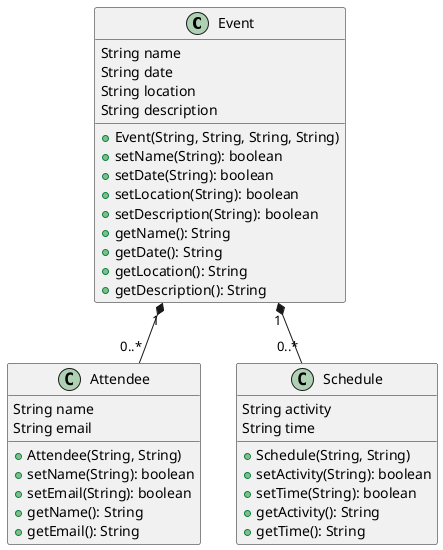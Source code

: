 @startuml
class Event {
  String name
  String date
  String location
  String description
  +Event(String, String, String, String)
  +setName(String): boolean
  +setDate(String): boolean
  +setLocation(String): boolean
  +setDescription(String): boolean
  +getName(): String
  +getDate(): String
  +getLocation(): String
  +getDescription(): String
}

class Attendee {
  String name
  String email
  +Attendee(String, String)
  +setName(String): boolean
  +setEmail(String): boolean
  +getName(): String
  +getEmail(): String
}

class Schedule {
  String activity
  String time
  +Schedule(String, String)
  +setActivity(String): boolean
  +setTime(String): boolean
  +getActivity(): String
  +getTime(): String
}

Event "1" *-- "0..*" Attendee
Event "1" *-- "0..*" Schedule
@enduml

@startuml
actor User
participant "EventPlannerGUI" as GUI
participant "UserFacade" as UF
participant "EventFacade" as EF
participant "Event" as E

User -> GUI: login(username, password)
GUI -> UF: loginUser(User)
UF --> GUI: success
GUI -> GUI: createMainFrame()
GUI -> GUI: handleCreateEvent()
GUI -> EF: createEvent(Event)
EF -> E: Event(String, String, String, String)
EF --> GUI: Event Created
GUI --> User: show success message
@enduml
@startuml
state "Event Planning" as Planning {
  [*] --> Login
  Login --> MainScreen: successful login
  state "MainScreen" as Main {
    [*] --> Idle
    Idle --> CreatingEvent: create event button clicked
    CreatingEvent --> Idle: event created
  }
  MainScreen --> Login: logout
}
@enduml